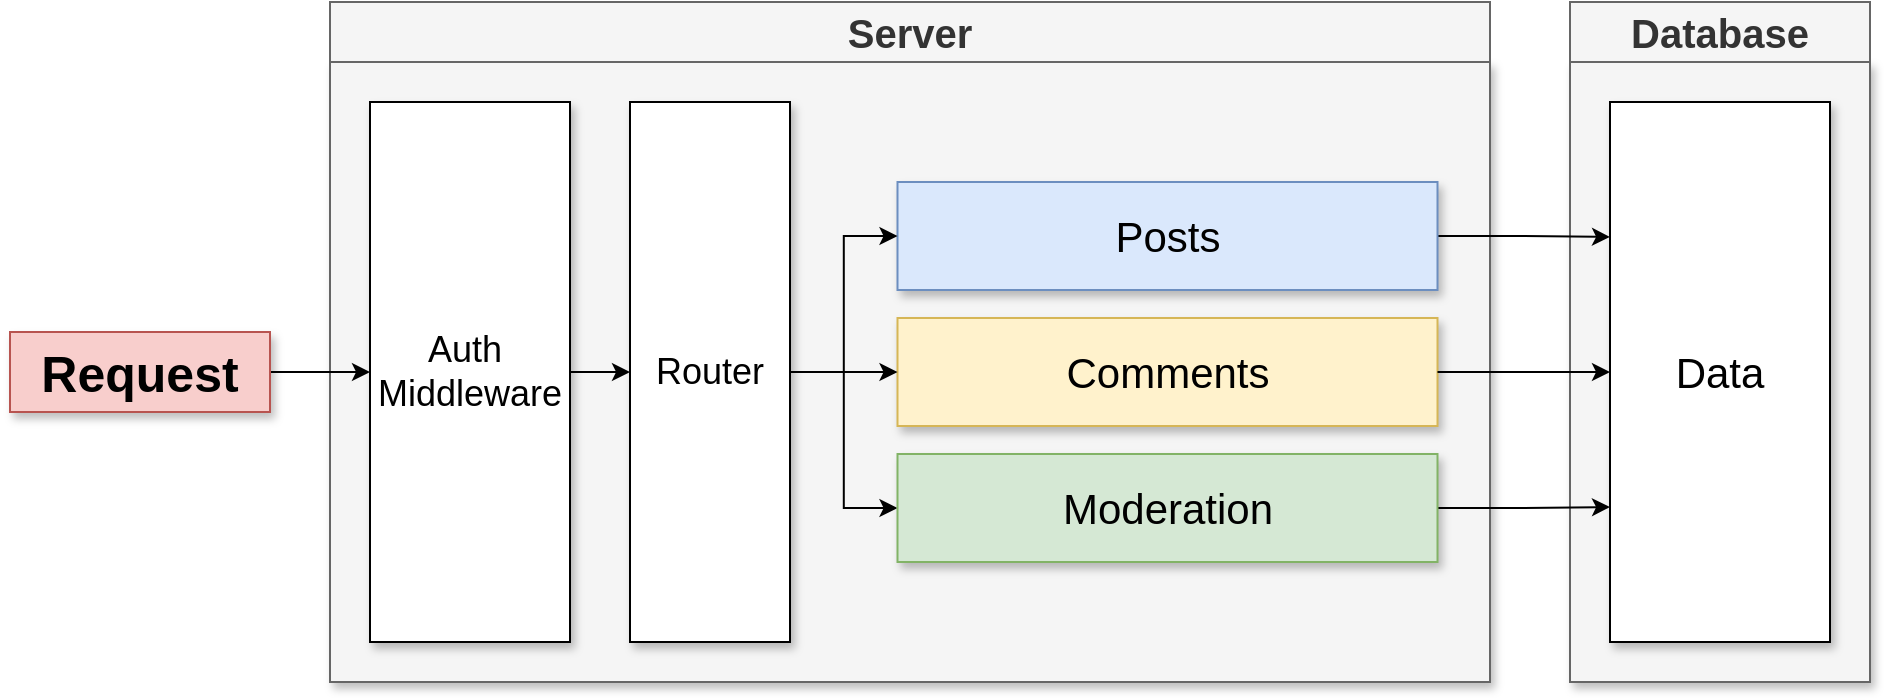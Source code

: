 <mxfile version="28.2.8">
  <diagram name="Page-1" id="DMmZsId1sAFYa-Mnj5yp">
    <mxGraphModel dx="1426" dy="841" grid="1" gridSize="10" guides="1" tooltips="1" connect="1" arrows="1" fold="1" page="1" pageScale="1" pageWidth="850" pageHeight="1100" math="0" shadow="0">
      <root>
        <mxCell id="0" />
        <mxCell id="1" parent="0" />
        <mxCell id="QcNWtMKb7XHWKu6MAuNp-1" value="" style="rounded=0;whiteSpace=wrap;html=1;shadow=1;fontSize=28;fillColor=#f5f5f5;strokeColor=#666666;fontColor=#333333;" parent="1" vertex="1">
          <mxGeometry x="240" y="120" width="580" height="310" as="geometry" />
        </mxCell>
        <mxCell id="QcNWtMKb7XHWKu6MAuNp-2" value="Comments" style="rounded=0;whiteSpace=wrap;html=1;shadow=1;fontSize=21;fillColor=#fff2cc;strokeColor=#d6b656;" parent="1" vertex="1">
          <mxGeometry x="523.75" y="248" width="270" height="54" as="geometry" />
        </mxCell>
        <mxCell id="QcNWtMKb7XHWKu6MAuNp-3" value="" style="rounded=0;whiteSpace=wrap;html=1;shadow=1;fontSize=28;fillColor=#f5f5f5;strokeColor=#666666;fontColor=#333333;" parent="1" vertex="1">
          <mxGeometry x="860" y="120" width="150" height="310" as="geometry" />
        </mxCell>
        <mxCell id="QcNWtMKb7XHWKu6MAuNp-4" style="edgeStyle=orthogonalEdgeStyle;rounded=0;orthogonalLoop=1;jettySize=auto;html=1;entryX=0;entryY=0.5;entryDx=0;entryDy=0;" parent="1" source="QcNWtMKb7XHWKu6MAuNp-2" target="QcNWtMKb7XHWKu6MAuNp-7" edge="1">
          <mxGeometry relative="1" as="geometry" />
        </mxCell>
        <mxCell id="QcNWtMKb7XHWKu6MAuNp-5" style="edgeStyle=orthogonalEdgeStyle;rounded=0;orthogonalLoop=1;jettySize=auto;html=1;entryX=0;entryY=0.25;entryDx=0;entryDy=0;" parent="1" source="QcNWtMKb7XHWKu6MAuNp-6" target="QcNWtMKb7XHWKu6MAuNp-7" edge="1">
          <mxGeometry relative="1" as="geometry" />
        </mxCell>
        <mxCell id="QcNWtMKb7XHWKu6MAuNp-6" value="Posts" style="rounded=0;whiteSpace=wrap;html=1;shadow=1;fontSize=21;fillColor=#dae8fc;strokeColor=#6c8ebf;" parent="1" vertex="1">
          <mxGeometry x="523.75" y="180" width="270" height="54" as="geometry" />
        </mxCell>
        <mxCell id="QcNWtMKb7XHWKu6MAuNp-7" value="Data" style="rounded=0;whiteSpace=wrap;html=1;shadow=1;fontSize=21;" parent="1" vertex="1">
          <mxGeometry x="880" y="140" width="110" height="270" as="geometry" />
        </mxCell>
        <mxCell id="QcNWtMKb7XHWKu6MAuNp-8" style="edgeStyle=orthogonalEdgeStyle;rounded=0;orthogonalLoop=1;jettySize=auto;html=1;exitX=1;exitY=0.5;exitDx=0;exitDy=0;entryX=0;entryY=0.5;entryDx=0;entryDy=0;fontSize=18;" parent="1" source="QcNWtMKb7XHWKu6MAuNp-11" target="QcNWtMKb7XHWKu6MAuNp-2" edge="1">
          <mxGeometry relative="1" as="geometry" />
        </mxCell>
        <mxCell id="QcNWtMKb7XHWKu6MAuNp-9" style="edgeStyle=orthogonalEdgeStyle;rounded=0;orthogonalLoop=1;jettySize=auto;html=1;exitX=1;exitY=0.5;exitDx=0;exitDy=0;fontSize=18;" parent="1" source="QcNWtMKb7XHWKu6MAuNp-11" target="QcNWtMKb7XHWKu6MAuNp-6" edge="1">
          <mxGeometry relative="1" as="geometry" />
        </mxCell>
        <mxCell id="QcNWtMKb7XHWKu6MAuNp-10" style="edgeStyle=orthogonalEdgeStyle;rounded=0;orthogonalLoop=1;jettySize=auto;html=1;entryX=0;entryY=0.5;entryDx=0;entryDy=0;" parent="1" source="QcNWtMKb7XHWKu6MAuNp-11" target="QcNWtMKb7XHWKu6MAuNp-17" edge="1">
          <mxGeometry relative="1" as="geometry" />
        </mxCell>
        <mxCell id="QcNWtMKb7XHWKu6MAuNp-11" value="Router" style="rounded=0;whiteSpace=wrap;html=1;shadow=1;fontSize=18;" parent="1" vertex="1">
          <mxGeometry x="390" y="140" width="80" height="270" as="geometry" />
        </mxCell>
        <mxCell id="QcNWtMKb7XHWKu6MAuNp-12" style="edgeStyle=orthogonalEdgeStyle;rounded=0;orthogonalLoop=1;jettySize=auto;html=1;exitX=1;exitY=0.5;exitDx=0;exitDy=0;fontSize=18;" parent="1" source="QcNWtMKb7XHWKu6MAuNp-13" target="QcNWtMKb7XHWKu6MAuNp-11" edge="1">
          <mxGeometry relative="1" as="geometry" />
        </mxCell>
        <mxCell id="QcNWtMKb7XHWKu6MAuNp-13" value="Auth&amp;nbsp;&lt;div&gt;Middleware&lt;/div&gt;" style="rounded=0;whiteSpace=wrap;html=1;shadow=1;fontSize=18;" parent="1" vertex="1">
          <mxGeometry x="260" y="140" width="100" height="270" as="geometry" />
        </mxCell>
        <mxCell id="QcNWtMKb7XHWKu6MAuNp-14" value="" style="edgeStyle=orthogonalEdgeStyle;rounded=0;orthogonalLoop=1;jettySize=auto;html=1;" parent="1" source="QcNWtMKb7XHWKu6MAuNp-15" target="QcNWtMKb7XHWKu6MAuNp-13" edge="1">
          <mxGeometry relative="1" as="geometry" />
        </mxCell>
        <mxCell id="QcNWtMKb7XHWKu6MAuNp-15" value="Request" style="rounded=0;whiteSpace=wrap;html=1;shadow=1;strokeWidth=1;fillColor=#f8cecc;fontSize=25;strokeColor=#b85450;fontStyle=1" parent="1" vertex="1">
          <mxGeometry x="80" y="255" width="130" height="40" as="geometry" />
        </mxCell>
        <mxCell id="QcNWtMKb7XHWKu6MAuNp-16" style="edgeStyle=orthogonalEdgeStyle;rounded=0;orthogonalLoop=1;jettySize=auto;html=1;entryX=0;entryY=0.75;entryDx=0;entryDy=0;" parent="1" source="QcNWtMKb7XHWKu6MAuNp-17" target="QcNWtMKb7XHWKu6MAuNp-7" edge="1">
          <mxGeometry relative="1" as="geometry" />
        </mxCell>
        <mxCell id="QcNWtMKb7XHWKu6MAuNp-17" value="Moderation" style="rounded=0;whiteSpace=wrap;html=1;shadow=1;fontSize=21;fillColor=#d5e8d4;strokeColor=#82b366;" parent="1" vertex="1">
          <mxGeometry x="523.75" y="316" width="270" height="54" as="geometry" />
        </mxCell>
        <mxCell id="QcNWtMKb7XHWKu6MAuNp-18" value="Server" style="rounded=0;whiteSpace=wrap;html=1;shadow=0;fontSize=20;fillColor=#f5f5f5;strokeColor=#666666;fontColor=#333333;fontStyle=1" parent="1" vertex="1">
          <mxGeometry x="240" y="90" width="580" height="30" as="geometry" />
        </mxCell>
        <mxCell id="QcNWtMKb7XHWKu6MAuNp-19" value="Database" style="rounded=0;whiteSpace=wrap;html=1;shadow=0;fontSize=20;fillColor=#f5f5f5;strokeColor=#666666;fontColor=#333333;fontStyle=1" parent="1" vertex="1">
          <mxGeometry x="860" y="90" width="150" height="30" as="geometry" />
        </mxCell>
      </root>
    </mxGraphModel>
  </diagram>
</mxfile>

